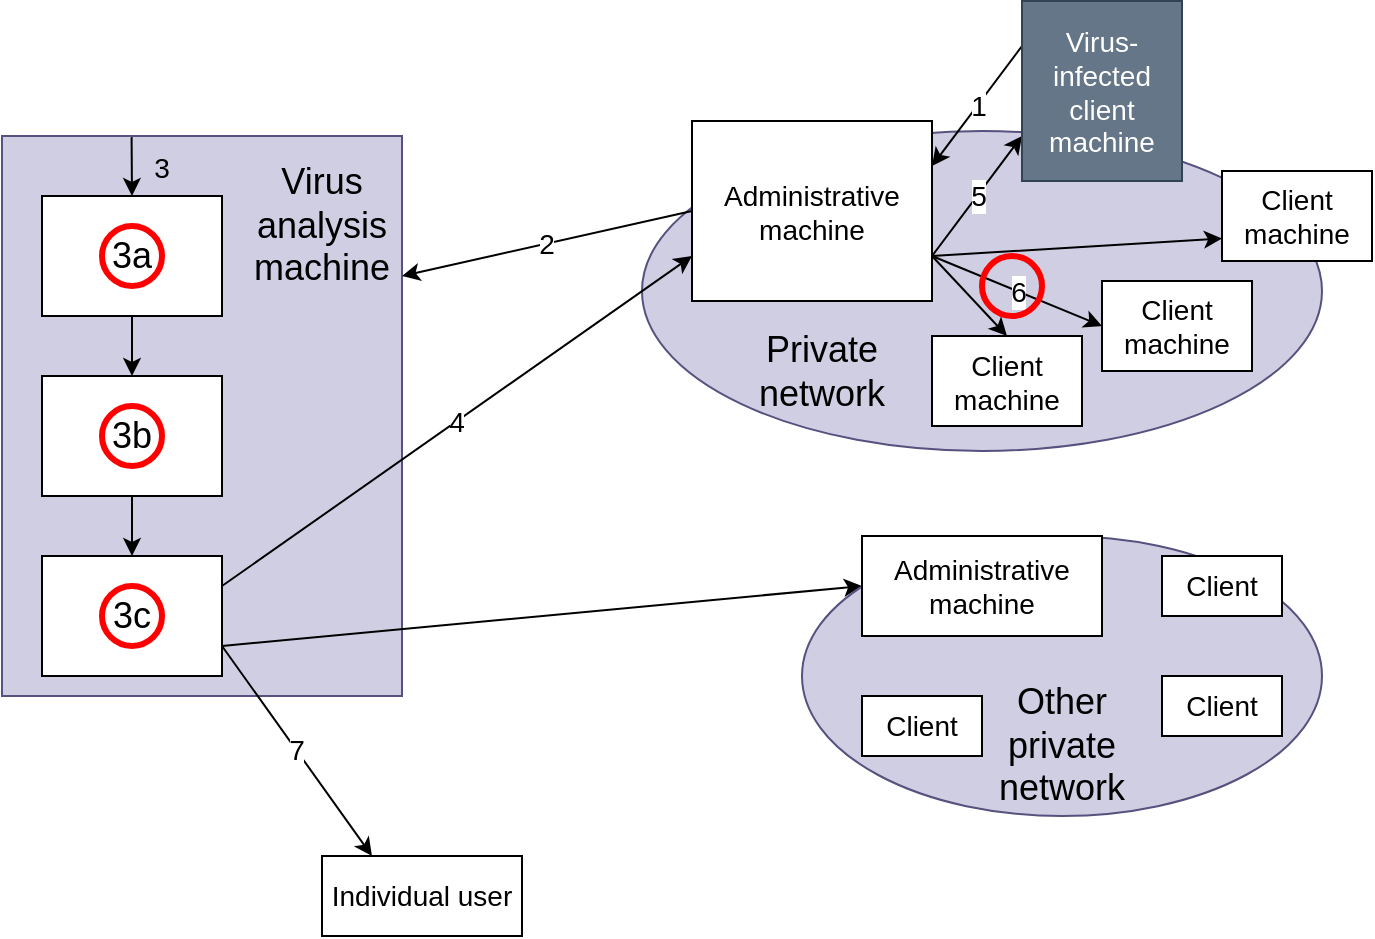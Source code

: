 <mxfile>
    <diagram id="nOYtinQIznfe_9wZHrz_" name="Page-1">
        <mxGraphModel dx="795" dy="761" grid="1" gridSize="10" guides="1" tooltips="1" connect="1" arrows="1" fold="1" page="1" pageScale="1" pageWidth="850" pageHeight="1100" math="0" shadow="0">
            <root>
                <mxCell id="0"/>
                <mxCell id="1" parent="0"/>
                <mxCell id="13" value="" style="ellipse;whiteSpace=wrap;html=1;fontSize=14;fillColor=#d0cee2;strokeColor=#56517e;" vertex="1" parent="1">
                    <mxGeometry x="400" y="77.5" width="340" height="160" as="geometry"/>
                </mxCell>
                <mxCell id="2" value="" style="rounded=0;whiteSpace=wrap;html=1;fillColor=#d0cee2;strokeColor=#56517e;" vertex="1" parent="1">
                    <mxGeometry x="80" y="80" width="200" height="280" as="geometry"/>
                </mxCell>
                <mxCell id="3" value="&lt;font style=&quot;font-size: 18px;&quot;&gt;Virus analysis machine&lt;/font&gt;" style="text;html=1;strokeColor=none;fillColor=none;align=center;verticalAlign=middle;whiteSpace=wrap;rounded=0;" vertex="1" parent="1">
                    <mxGeometry x="210" y="110" width="60" height="30" as="geometry"/>
                </mxCell>
                <mxCell id="7" style="edgeStyle=none;html=1;entryX=0.5;entryY=0;entryDx=0;entryDy=0;fontSize=18;" edge="1" parent="1" source="4" target="5">
                    <mxGeometry relative="1" as="geometry"/>
                </mxCell>
                <mxCell id="4" value="3a" style="rounded=0;whiteSpace=wrap;html=1;fontSize=18;" vertex="1" parent="1">
                    <mxGeometry x="100" y="110" width="90" height="60" as="geometry"/>
                </mxCell>
                <mxCell id="8" style="edgeStyle=none;html=1;entryX=0.5;entryY=0;entryDx=0;entryDy=0;fontSize=18;" edge="1" parent="1" source="5" target="6">
                    <mxGeometry relative="1" as="geometry"/>
                </mxCell>
                <mxCell id="5" value="3b" style="rounded=0;whiteSpace=wrap;html=1;fontSize=18;" vertex="1" parent="1">
                    <mxGeometry x="100" y="200" width="90" height="60" as="geometry"/>
                </mxCell>
                <mxCell id="12" value="7" style="edgeStyle=none;html=1;exitX=1;exitY=0.75;exitDx=0;exitDy=0;entryX=0.25;entryY=0;entryDx=0;entryDy=0;fontSize=14;" edge="1" parent="1" source="6" target="11">
                    <mxGeometry relative="1" as="geometry"/>
                </mxCell>
                <mxCell id="27" value="4" style="edgeStyle=none;html=1;exitX=1;exitY=0.25;exitDx=0;exitDy=0;entryX=0;entryY=0.75;entryDx=0;entryDy=0;fontSize=14;" edge="1" parent="1" source="6" target="15">
                    <mxGeometry relative="1" as="geometry"/>
                </mxCell>
                <mxCell id="36" style="edgeStyle=none;html=1;exitX=1;exitY=0.75;exitDx=0;exitDy=0;entryX=0;entryY=0.5;entryDx=0;entryDy=0;fontSize=14;" edge="1" parent="1" source="6" target="32">
                    <mxGeometry relative="1" as="geometry"/>
                </mxCell>
                <mxCell id="6" value="3c" style="rounded=0;whiteSpace=wrap;html=1;fontSize=18;" vertex="1" parent="1">
                    <mxGeometry x="100" y="290" width="90" height="60" as="geometry"/>
                </mxCell>
                <mxCell id="9" value="" style="endArrow=classic;html=1;fontSize=18;entryX=0.5;entryY=0;entryDx=0;entryDy=0;exitX=0.324;exitY=0.002;exitDx=0;exitDy=0;exitPerimeter=0;" edge="1" parent="1" source="2" target="4">
                    <mxGeometry width="50" height="50" relative="1" as="geometry">
                        <mxPoint x="300" y="80" as="sourcePoint"/>
                        <mxPoint x="350" y="30" as="targetPoint"/>
                    </mxGeometry>
                </mxCell>
                <mxCell id="10" value="&lt;font style=&quot;font-size: 14px;&quot;&gt;3&lt;/font&gt;" style="text;html=1;strokeColor=none;fillColor=none;align=center;verticalAlign=middle;whiteSpace=wrap;rounded=0;fontSize=18;" vertex="1" parent="1">
                    <mxGeometry x="130" y="80" width="60" height="30" as="geometry"/>
                </mxCell>
                <mxCell id="11" value="Individual user" style="rounded=0;whiteSpace=wrap;html=1;fontSize=14;" vertex="1" parent="1">
                    <mxGeometry x="240" y="440" width="100" height="40" as="geometry"/>
                </mxCell>
                <mxCell id="14" value="&lt;font style=&quot;font-size: 18px;&quot;&gt;Private network&lt;/font&gt;" style="text;html=1;strokeColor=none;fillColor=none;align=center;verticalAlign=middle;whiteSpace=wrap;rounded=0;" vertex="1" parent="1">
                    <mxGeometry x="460" y="182.5" width="60" height="30" as="geometry"/>
                </mxCell>
                <mxCell id="19" value="5" style="edgeStyle=none;html=1;exitX=1;exitY=0.75;exitDx=0;exitDy=0;entryX=0;entryY=0.75;entryDx=0;entryDy=0;fontSize=14;" edge="1" parent="1" source="15" target="16">
                    <mxGeometry relative="1" as="geometry"/>
                </mxCell>
                <mxCell id="23" style="edgeStyle=none;html=1;exitX=1;exitY=0.75;exitDx=0;exitDy=0;entryX=0.5;entryY=0;entryDx=0;entryDy=0;fontSize=14;" edge="1" parent="1" source="15" target="20">
                    <mxGeometry relative="1" as="geometry"/>
                </mxCell>
                <mxCell id="25" value="6" style="edgeStyle=none;html=1;exitX=1;exitY=0.75;exitDx=0;exitDy=0;entryX=0;entryY=0.5;entryDx=0;entryDy=0;fontSize=14;" edge="1" parent="1" source="15" target="21">
                    <mxGeometry relative="1" as="geometry"/>
                </mxCell>
                <mxCell id="26" style="edgeStyle=none;html=1;exitX=1;exitY=0.75;exitDx=0;exitDy=0;entryX=0;entryY=0.75;entryDx=0;entryDy=0;fontSize=14;" edge="1" parent="1" source="15" target="22">
                    <mxGeometry relative="1" as="geometry"/>
                </mxCell>
                <mxCell id="42" value="2" style="edgeStyle=none;html=1;exitX=0;exitY=0.5;exitDx=0;exitDy=0;entryX=1;entryY=0.25;entryDx=0;entryDy=0;fontSize=14;" edge="1" parent="1" source="15" target="2">
                    <mxGeometry relative="1" as="geometry"/>
                </mxCell>
                <mxCell id="15" value="Administrative machine" style="rounded=0;whiteSpace=wrap;html=1;fontSize=14;" vertex="1" parent="1">
                    <mxGeometry x="425" y="72.5" width="120" height="90" as="geometry"/>
                </mxCell>
                <mxCell id="18" value="1" style="edgeStyle=none;html=1;exitX=0;exitY=0.25;exitDx=0;exitDy=0;entryX=1;entryY=0.25;entryDx=0;entryDy=0;fontSize=14;" edge="1" parent="1" source="16" target="15">
                    <mxGeometry relative="1" as="geometry"/>
                </mxCell>
                <mxCell id="16" value="Virus-infected client machine" style="rounded=0;whiteSpace=wrap;html=1;fontSize=14;fillColor=#647687;fontColor=#ffffff;strokeColor=#314354;" vertex="1" parent="1">
                    <mxGeometry x="590" y="12.5" width="80" height="90" as="geometry"/>
                </mxCell>
                <mxCell id="20" value="Client machine" style="rounded=0;whiteSpace=wrap;html=1;fontSize=14;" vertex="1" parent="1">
                    <mxGeometry x="545" y="180" width="75" height="45" as="geometry"/>
                </mxCell>
                <mxCell id="21" value="Client machine" style="rounded=0;whiteSpace=wrap;html=1;fontSize=14;" vertex="1" parent="1">
                    <mxGeometry x="630" y="152.5" width="75" height="45" as="geometry"/>
                </mxCell>
                <mxCell id="22" value="Client machine" style="rounded=0;whiteSpace=wrap;html=1;fontSize=14;" vertex="1" parent="1">
                    <mxGeometry x="690" y="97.5" width="75" height="45" as="geometry"/>
                </mxCell>
                <mxCell id="29" value="" style="ellipse;whiteSpace=wrap;html=1;fontSize=14;fillColor=#d0cee2;strokeColor=#56517e;" vertex="1" parent="1">
                    <mxGeometry x="480" y="280" width="260" height="140" as="geometry"/>
                </mxCell>
                <mxCell id="30" value="&lt;font style=&quot;font-size: 18px;&quot;&gt;Other private network&lt;/font&gt;" style="text;html=1;strokeColor=none;fillColor=none;align=center;verticalAlign=middle;whiteSpace=wrap;rounded=0;" vertex="1" parent="1">
                    <mxGeometry x="580" y="370" width="60" height="30" as="geometry"/>
                </mxCell>
                <mxCell id="32" value="Administrative machine" style="rounded=0;whiteSpace=wrap;html=1;fontSize=14;" vertex="1" parent="1">
                    <mxGeometry x="510" y="280" width="120" height="50" as="geometry"/>
                </mxCell>
                <mxCell id="33" value="Client" style="rounded=0;whiteSpace=wrap;html=1;fontSize=14;" vertex="1" parent="1">
                    <mxGeometry x="660" y="290" width="60" height="30" as="geometry"/>
                </mxCell>
                <mxCell id="34" value="Client" style="rounded=0;whiteSpace=wrap;html=1;fontSize=14;" vertex="1" parent="1">
                    <mxGeometry x="660" y="350" width="60" height="30" as="geometry"/>
                </mxCell>
                <mxCell id="35" value="Client" style="rounded=0;whiteSpace=wrap;html=1;fontSize=14;" vertex="1" parent="1">
                    <mxGeometry x="510" y="360" width="60" height="30" as="geometry"/>
                </mxCell>
                <mxCell id="37" value="" style="ellipse;whiteSpace=wrap;html=1;aspect=fixed;fontSize=14;fillColor=none;strokeColor=#FF0000;strokeWidth=3;" vertex="1" parent="1">
                    <mxGeometry x="130" y="305" width="30" height="30" as="geometry"/>
                </mxCell>
                <mxCell id="38" value="" style="ellipse;whiteSpace=wrap;html=1;aspect=fixed;fontSize=14;fillColor=none;strokeColor=#FF0000;strokeWidth=3;" vertex="1" parent="1">
                    <mxGeometry x="130" y="215" width="30" height="30" as="geometry"/>
                </mxCell>
                <mxCell id="40" value="" style="ellipse;whiteSpace=wrap;html=1;aspect=fixed;fontSize=14;fillColor=none;strokeColor=#FF0000;strokeWidth=3;" vertex="1" parent="1">
                    <mxGeometry x="130" y="125" width="30" height="30" as="geometry"/>
                </mxCell>
                <mxCell id="41" value="" style="ellipse;whiteSpace=wrap;html=1;aspect=fixed;fontSize=14;fillColor=none;strokeColor=#FF0000;strokeWidth=3;" vertex="1" parent="1">
                    <mxGeometry x="570" y="140" width="30" height="30" as="geometry"/>
                </mxCell>
            </root>
        </mxGraphModel>
    </diagram>
</mxfile>
